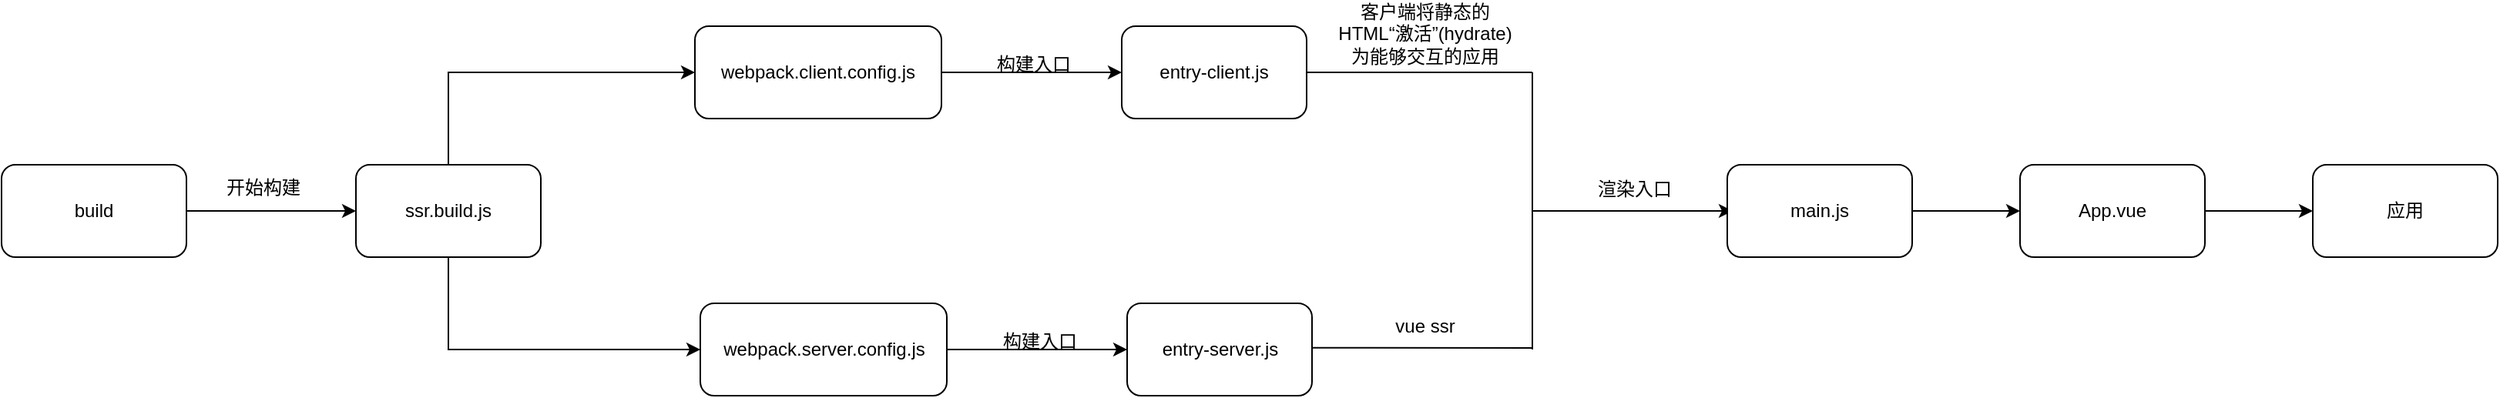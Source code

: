 <mxfile version="23.0.1" type="github">
  <diagram name="第 1 页" id="5eSOIysonCDDHDKz4wgd">
    <mxGraphModel dx="1687" dy="899" grid="1" gridSize="10" guides="1" tooltips="1" connect="1" arrows="1" fold="1" page="1" pageScale="1" pageWidth="827" pageHeight="1169" math="0" shadow="0">
      <root>
        <mxCell id="0" />
        <mxCell id="1" parent="0" />
        <mxCell id="OuUUi9HAKEFotORVy1i9-10" value="" style="edgeStyle=orthogonalEdgeStyle;rounded=0;orthogonalLoop=1;jettySize=auto;html=1;" edge="1" parent="1" source="OuUUi9HAKEFotORVy1i9-2" target="OuUUi9HAKEFotORVy1i9-3">
          <mxGeometry relative="1" as="geometry" />
        </mxCell>
        <mxCell id="OuUUi9HAKEFotORVy1i9-2" value="build" style="rounded=1;whiteSpace=wrap;html=1;" vertex="1" parent="1">
          <mxGeometry x="100" y="410" width="120" height="60" as="geometry" />
        </mxCell>
        <mxCell id="OuUUi9HAKEFotORVy1i9-23" value="" style="edgeStyle=orthogonalEdgeStyle;rounded=0;orthogonalLoop=1;jettySize=auto;html=1;" edge="1" parent="1" source="OuUUi9HAKEFotORVy1i9-3" target="OuUUi9HAKEFotORVy1i9-4">
          <mxGeometry relative="1" as="geometry">
            <Array as="points">
              <mxPoint x="390" y="350" />
            </Array>
          </mxGeometry>
        </mxCell>
        <mxCell id="OuUUi9HAKEFotORVy1i9-3" value="ssr.build.js" style="rounded=1;whiteSpace=wrap;html=1;" vertex="1" parent="1">
          <mxGeometry x="330" y="410" width="120" height="60" as="geometry" />
        </mxCell>
        <mxCell id="OuUUi9HAKEFotORVy1i9-8" value="" style="edgeStyle=orthogonalEdgeStyle;rounded=0;orthogonalLoop=1;jettySize=auto;html=1;" edge="1" parent="1" source="OuUUi9HAKEFotORVy1i9-4" target="OuUUi9HAKEFotORVy1i9-7">
          <mxGeometry relative="1" as="geometry" />
        </mxCell>
        <mxCell id="OuUUi9HAKEFotORVy1i9-4" value="webpack.client.config.js" style="rounded=1;whiteSpace=wrap;html=1;" vertex="1" parent="1">
          <mxGeometry x="550" y="320" width="160" height="60" as="geometry" />
        </mxCell>
        <mxCell id="OuUUi9HAKEFotORVy1i9-7" value="entry-client.js" style="rounded=1;whiteSpace=wrap;html=1;" vertex="1" parent="1">
          <mxGeometry x="827" y="320" width="120" height="60" as="geometry" />
        </mxCell>
        <mxCell id="OuUUi9HAKEFotORVy1i9-9" value="构建入口" style="text;html=1;strokeColor=none;fillColor=none;align=center;verticalAlign=middle;whiteSpace=wrap;rounded=0;" vertex="1" parent="1">
          <mxGeometry x="740" y="330" width="60" height="30" as="geometry" />
        </mxCell>
        <mxCell id="OuUUi9HAKEFotORVy1i9-11" value="开始构建" style="text;html=1;strokeColor=none;fillColor=none;align=center;verticalAlign=middle;whiteSpace=wrap;rounded=0;" vertex="1" parent="1">
          <mxGeometry x="240" y="410" width="60" height="30" as="geometry" />
        </mxCell>
        <mxCell id="OuUUi9HAKEFotORVy1i9-12" value="应用" style="rounded=1;whiteSpace=wrap;html=1;" vertex="1" parent="1">
          <mxGeometry x="1600" y="410" width="120" height="60" as="geometry" />
        </mxCell>
        <mxCell id="OuUUi9HAKEFotORVy1i9-14" value="客户端将静态的 HTML“激活”(hydrate) 为能够交互的应用" style="text;html=1;strokeColor=none;fillColor=none;align=center;verticalAlign=middle;whiteSpace=wrap;rounded=0;" vertex="1" parent="1">
          <mxGeometry x="963.5" y="310" width="120" height="30" as="geometry" />
        </mxCell>
        <mxCell id="OuUUi9HAKEFotORVy1i9-24" value="" style="endArrow=none;html=1;rounded=0;exitX=1;exitY=0.5;exitDx=0;exitDy=0;" edge="1" parent="1" source="OuUUi9HAKEFotORVy1i9-7">
          <mxGeometry width="50" height="50" relative="1" as="geometry">
            <mxPoint x="1040" y="390" as="sourcePoint" />
            <mxPoint x="1093.5" y="350" as="targetPoint" />
          </mxGeometry>
        </mxCell>
        <mxCell id="OuUUi9HAKEFotORVy1i9-25" value="" style="endArrow=none;html=1;rounded=0;exitX=1;exitY=0.5;exitDx=0;exitDy=0;" edge="1" parent="1">
          <mxGeometry width="50" height="50" relative="1" as="geometry">
            <mxPoint x="950.5" y="528.82" as="sourcePoint" />
            <mxPoint x="1093.5" y="529" as="targetPoint" />
          </mxGeometry>
        </mxCell>
        <mxCell id="OuUUi9HAKEFotORVy1i9-26" value="" style="endArrow=none;html=1;rounded=0;" edge="1" parent="1">
          <mxGeometry width="50" height="50" relative="1" as="geometry">
            <mxPoint x="1093.5" y="350" as="sourcePoint" />
            <mxPoint x="1093.5" y="530" as="targetPoint" />
          </mxGeometry>
        </mxCell>
        <mxCell id="OuUUi9HAKEFotORVy1i9-29" value="" style="endArrow=classic;html=1;rounded=0;entryX=0;entryY=0.5;entryDx=0;entryDy=0;" edge="1" parent="1">
          <mxGeometry width="50" height="50" relative="1" as="geometry">
            <mxPoint x="1093.5" y="440" as="sourcePoint" />
            <mxPoint x="1223.5" y="440" as="targetPoint" />
          </mxGeometry>
        </mxCell>
        <mxCell id="OuUUi9HAKEFotORVy1i9-30" value="" style="edgeStyle=orthogonalEdgeStyle;rounded=0;orthogonalLoop=1;jettySize=auto;html=1;" edge="1" parent="1" source="OuUUi9HAKEFotORVy1i9-31" target="OuUUi9HAKEFotORVy1i9-32">
          <mxGeometry relative="1" as="geometry" />
        </mxCell>
        <mxCell id="OuUUi9HAKEFotORVy1i9-31" value="webpack.server.config.js" style="rounded=1;whiteSpace=wrap;html=1;" vertex="1" parent="1">
          <mxGeometry x="553.5" y="500" width="160" height="60" as="geometry" />
        </mxCell>
        <mxCell id="OuUUi9HAKEFotORVy1i9-32" value="entry-server.js" style="rounded=1;whiteSpace=wrap;html=1;" vertex="1" parent="1">
          <mxGeometry x="830.5" y="500" width="120" height="60" as="geometry" />
        </mxCell>
        <mxCell id="OuUUi9HAKEFotORVy1i9-33" value="构建入口" style="text;html=1;strokeColor=none;fillColor=none;align=center;verticalAlign=middle;whiteSpace=wrap;rounded=0;" vertex="1" parent="1">
          <mxGeometry x="743.5" y="510" width="60" height="30" as="geometry" />
        </mxCell>
        <mxCell id="OuUUi9HAKEFotORVy1i9-34" value="vue ssr" style="text;html=1;strokeColor=none;fillColor=none;align=center;verticalAlign=middle;whiteSpace=wrap;rounded=0;" vertex="1" parent="1">
          <mxGeometry x="993.5" y="500" width="60" height="30" as="geometry" />
        </mxCell>
        <mxCell id="OuUUi9HAKEFotORVy1i9-35" value="" style="endArrow=classic;html=1;rounded=0;exitX=0.5;exitY=1;exitDx=0;exitDy=0;entryX=0;entryY=0.5;entryDx=0;entryDy=0;" edge="1" parent="1" source="OuUUi9HAKEFotORVy1i9-3" target="OuUUi9HAKEFotORVy1i9-31">
          <mxGeometry width="50" height="50" relative="1" as="geometry">
            <mxPoint x="520" y="790" as="sourcePoint" />
            <mxPoint x="570" y="740" as="targetPoint" />
            <Array as="points">
              <mxPoint x="390" y="530" />
            </Array>
          </mxGeometry>
        </mxCell>
        <mxCell id="OuUUi9HAKEFotORVy1i9-44" value="" style="edgeStyle=orthogonalEdgeStyle;rounded=0;orthogonalLoop=1;jettySize=auto;html=1;" edge="1" parent="1" source="OuUUi9HAKEFotORVy1i9-36" target="OuUUi9HAKEFotORVy1i9-37">
          <mxGeometry relative="1" as="geometry" />
        </mxCell>
        <mxCell id="OuUUi9HAKEFotORVy1i9-36" value="main.js" style="rounded=1;whiteSpace=wrap;html=1;" vertex="1" parent="1">
          <mxGeometry x="1220" y="410" width="120" height="60" as="geometry" />
        </mxCell>
        <mxCell id="OuUUi9HAKEFotORVy1i9-45" value="" style="edgeStyle=orthogonalEdgeStyle;rounded=0;orthogonalLoop=1;jettySize=auto;html=1;" edge="1" parent="1" source="OuUUi9HAKEFotORVy1i9-37" target="OuUUi9HAKEFotORVy1i9-12">
          <mxGeometry relative="1" as="geometry" />
        </mxCell>
        <mxCell id="OuUUi9HAKEFotORVy1i9-37" value="App.vue" style="rounded=1;whiteSpace=wrap;html=1;" vertex="1" parent="1">
          <mxGeometry x="1410" y="410" width="120" height="60" as="geometry" />
        </mxCell>
        <mxCell id="OuUUi9HAKEFotORVy1i9-56" value="渲染入口" style="text;html=1;strokeColor=none;fillColor=none;align=center;verticalAlign=middle;whiteSpace=wrap;rounded=0;" vertex="1" parent="1">
          <mxGeometry x="1130" y="411" width="60" height="30" as="geometry" />
        </mxCell>
      </root>
    </mxGraphModel>
  </diagram>
</mxfile>
